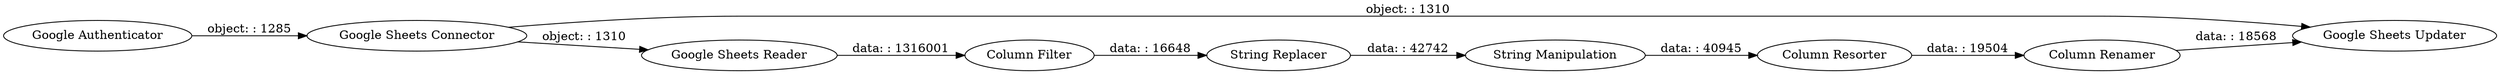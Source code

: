 digraph {
	"7770787205520078721_15" [label="String Manipulation"]
	"7770787205520078721_14" [label="Column Renamer"]
	"7770787205520078721_28" [label="Column Resorter"]
	"7770787205520078721_27" [label="String Replacer"]
	"7770787205520078721_5" [label="Google Sheets Connector"]
	"7770787205520078721_6" [label="Google Sheets Updater"]
	"7770787205520078721_2" [label="Google Sheets Reader"]
	"7770787205520078721_7" [label="Column Filter"]
	"7770787205520078721_1" [label="Google Authenticator"]
	"7770787205520078721_7" -> "7770787205520078721_27" [label="data: : 16648"]
	"7770787205520078721_27" -> "7770787205520078721_15" [label="data: : 42742"]
	"7770787205520078721_5" -> "7770787205520078721_6" [label="object: : 1310"]
	"7770787205520078721_2" -> "7770787205520078721_7" [label="data: : 1316001"]
	"7770787205520078721_5" -> "7770787205520078721_2" [label="object: : 1310"]
	"7770787205520078721_14" -> "7770787205520078721_6" [label="data: : 18568"]
	"7770787205520078721_28" -> "7770787205520078721_14" [label="data: : 19504"]
	"7770787205520078721_15" -> "7770787205520078721_28" [label="data: : 40945"]
	"7770787205520078721_1" -> "7770787205520078721_5" [label="object: : 1285"]
	rankdir=LR
}
